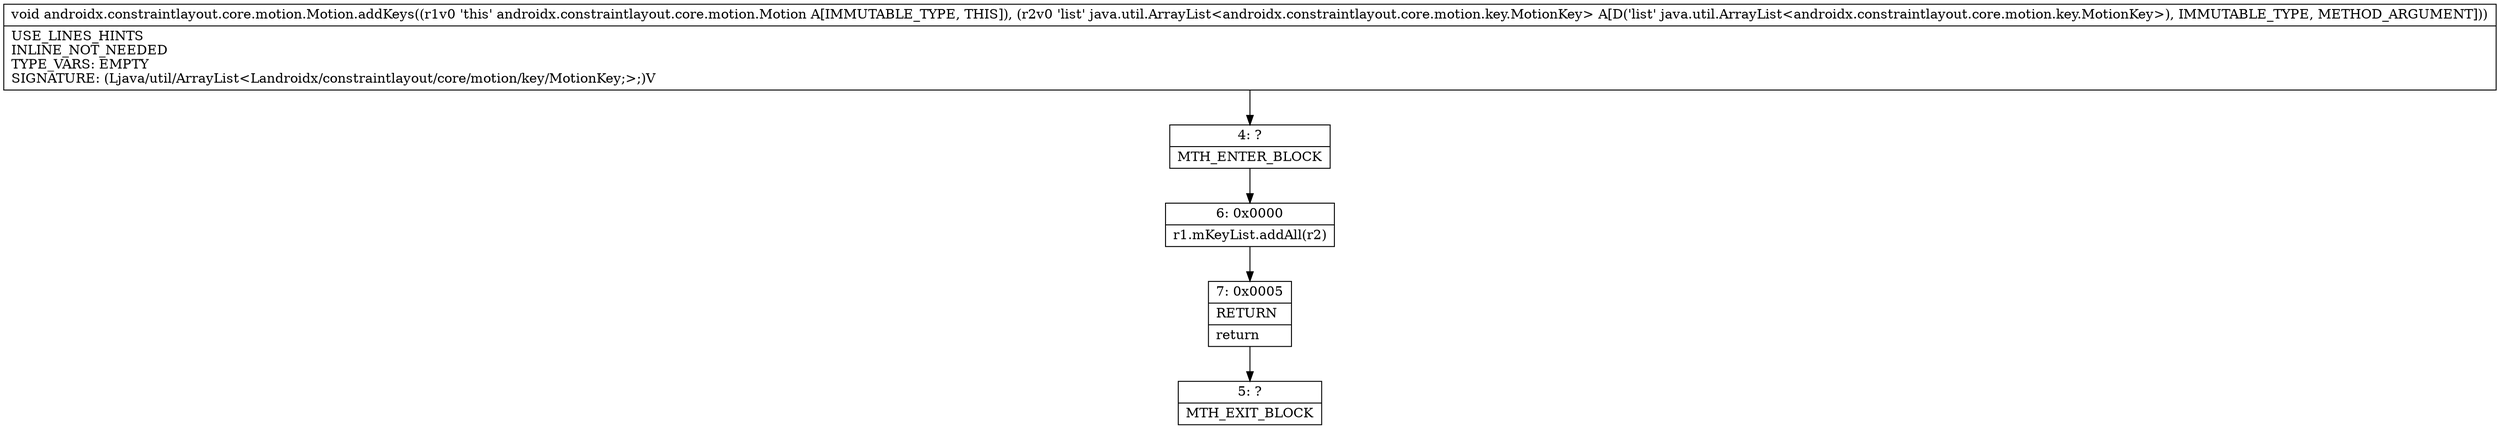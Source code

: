 digraph "CFG forandroidx.constraintlayout.core.motion.Motion.addKeys(Ljava\/util\/ArrayList;)V" {
Node_4 [shape=record,label="{4\:\ ?|MTH_ENTER_BLOCK\l}"];
Node_6 [shape=record,label="{6\:\ 0x0000|r1.mKeyList.addAll(r2)\l}"];
Node_7 [shape=record,label="{7\:\ 0x0005|RETURN\l|return\l}"];
Node_5 [shape=record,label="{5\:\ ?|MTH_EXIT_BLOCK\l}"];
MethodNode[shape=record,label="{void androidx.constraintlayout.core.motion.Motion.addKeys((r1v0 'this' androidx.constraintlayout.core.motion.Motion A[IMMUTABLE_TYPE, THIS]), (r2v0 'list' java.util.ArrayList\<androidx.constraintlayout.core.motion.key.MotionKey\> A[D('list' java.util.ArrayList\<androidx.constraintlayout.core.motion.key.MotionKey\>), IMMUTABLE_TYPE, METHOD_ARGUMENT]))  | USE_LINES_HINTS\lINLINE_NOT_NEEDED\lTYPE_VARS: EMPTY\lSIGNATURE: (Ljava\/util\/ArrayList\<Landroidx\/constraintlayout\/core\/motion\/key\/MotionKey;\>;)V\l}"];
MethodNode -> Node_4;Node_4 -> Node_6;
Node_6 -> Node_7;
Node_7 -> Node_5;
}

